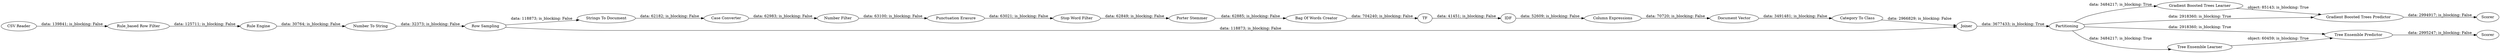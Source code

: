 digraph {
	"5515068455303383628_20" [label="Document Vector"]
	"5515068455303383628_10" [label="Strings To Document"]
	"5515068455303383628_3" [label="Rule Engine"]
	"5515068455303383628_19" [label="Column Expressions"]
	"5515068455303383628_34" [label="Gradient Boosted Trees Learner"]
	"5515068455303383628_15" [label="Porter Stemmer"]
	"5515068455303383628_12" [label="Number Filter"]
	"5515068455303383628_24" [label="Tree Ensemble Learner"]
	"5515068455303383628_2" [label="CSV Reader"]
	"5515068455303383628_16" [label="Bag Of Words Creator"]
	"5515068455303383628_13" [label="Punctuation Erasure"]
	"5515068455303383628_8" [label="Number To String"]
	"5515068455303383628_26" [label=Scorer]
	"5515068455303383628_29" [label=Scorer]
	"5515068455303383628_18" [label=IDF]
	"5515068455303383628_22" [label=Joiner]
	"5515068455303383628_11" [label="Case Converter"]
	"5515068455303383628_23" [label=Partitioning]
	"5515068455303383628_21" [label="Category To Class"]
	"5515068455303383628_17" [label=TF]
	"5515068455303383628_35" [label="Gradient Boosted Trees Predictor"]
	"5515068455303383628_7" [label="Rule_based Row Filter"]
	"5515068455303383628_25" [label="Tree Ensemble Predictor"]
	"5515068455303383628_14" [label="Stop Word Filter"]
	"5515068455303383628_9" [label="Row Sampling"]
	"5515068455303383628_24" -> "5515068455303383628_25" [label="object: 60459; is_blocking: True"]
	"5515068455303383628_23" -> "5515068455303383628_35" [label="data: 2918360; is_blocking: True"]
	"5515068455303383628_18" -> "5515068455303383628_19" [label="data: 52609; is_blocking: False"]
	"5515068455303383628_15" -> "5515068455303383628_16" [label="data: 62885; is_blocking: False"]
	"5515068455303383628_8" -> "5515068455303383628_9" [label="data: 32373; is_blocking: False"]
	"5515068455303383628_11" -> "5515068455303383628_12" [label="data: 62983; is_blocking: False"]
	"5515068455303383628_2" -> "5515068455303383628_7" [label="data: 139841; is_blocking: False"]
	"5515068455303383628_21" -> "5515068455303383628_22" [label="data: 2966829; is_blocking: False"]
	"5515068455303383628_20" -> "5515068455303383628_21" [label="data: 3491481; is_blocking: False"]
	"5515068455303383628_14" -> "5515068455303383628_15" [label="data: 62849; is_blocking: False"]
	"5515068455303383628_16" -> "5515068455303383628_17" [label="data: 704240; is_blocking: False"]
	"5515068455303383628_23" -> "5515068455303383628_24" [label="data: 3484217; is_blocking: True"]
	"5515068455303383628_34" -> "5515068455303383628_35" [label="object: 85143; is_blocking: True"]
	"5515068455303383628_19" -> "5515068455303383628_20" [label="data: 70720; is_blocking: False"]
	"5515068455303383628_25" -> "5515068455303383628_26" [label="data: 2995247; is_blocking: False"]
	"5515068455303383628_35" -> "5515068455303383628_29" [label="data: 2994917; is_blocking: False"]
	"5515068455303383628_23" -> "5515068455303383628_34" [label="data: 3484217; is_blocking: True"]
	"5515068455303383628_17" -> "5515068455303383628_18" [label="data: 41451; is_blocking: False"]
	"5515068455303383628_23" -> "5515068455303383628_25" [label="data: 2918360; is_blocking: True"]
	"5515068455303383628_9" -> "5515068455303383628_22" [label="data: 118873; is_blocking: False"]
	"5515068455303383628_12" -> "5515068455303383628_13" [label="data: 63100; is_blocking: False"]
	"5515068455303383628_9" -> "5515068455303383628_10" [label="data: 118873; is_blocking: False"]
	"5515068455303383628_10" -> "5515068455303383628_11" [label="data: 62182; is_blocking: False"]
	"5515068455303383628_22" -> "5515068455303383628_23" [label="data: 3677433; is_blocking: True"]
	"5515068455303383628_3" -> "5515068455303383628_8" [label="data: 30764; is_blocking: False"]
	"5515068455303383628_7" -> "5515068455303383628_3" [label="data: 125711; is_blocking: False"]
	"5515068455303383628_13" -> "5515068455303383628_14" [label="data: 63021; is_blocking: False"]
	rankdir=LR
}
